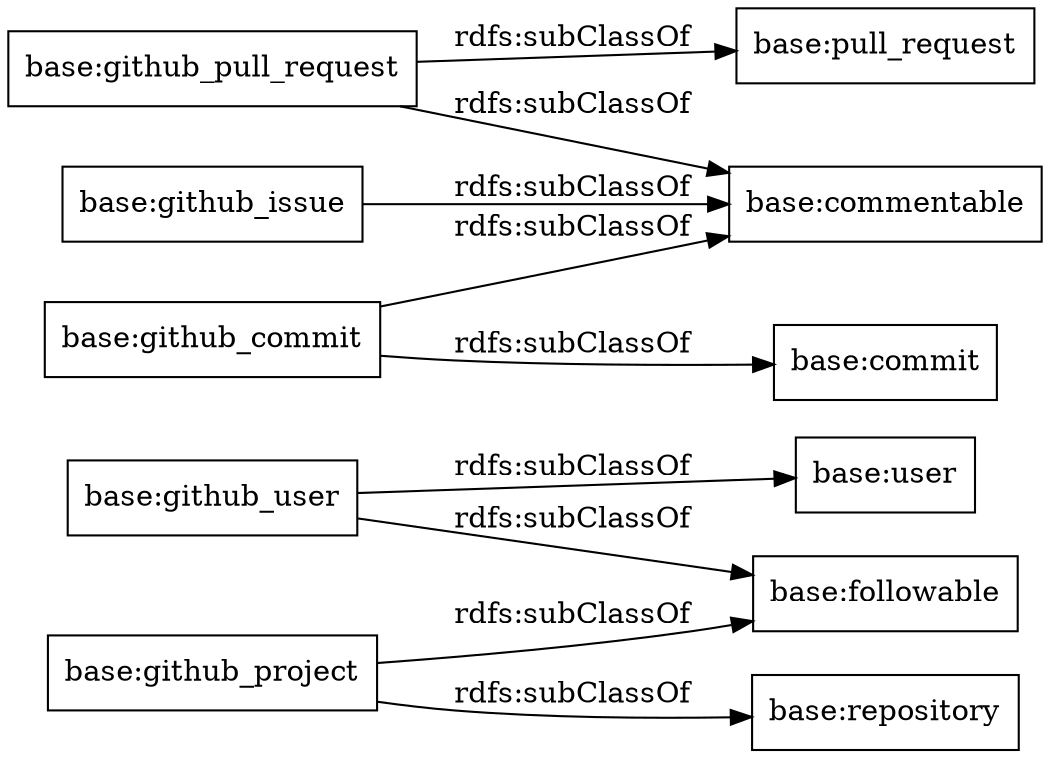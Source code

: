 digraph ar2dtool_diagram { 
rankdir=LR;
size="1000"
node [shape = rectangle, color="black"]; "base:github_user" "base:user" "base:github_issue" "base:commit" "base:github_project" "base:commentable" "base:pull_request" "base:github_pull_request" "base:followable" "base:repository" "base:github_commit" ; /*classes style*/
	"base:github_issue" -> "base:commentable" [ label = "rdfs:subClassOf" ];
	"base:github_commit" -> "base:commentable" [ label = "rdfs:subClassOf" ];
	"base:github_commit" -> "base:commit" [ label = "rdfs:subClassOf" ];
	"base:github_project" -> "base:followable" [ label = "rdfs:subClassOf" ];
	"base:github_project" -> "base:repository" [ label = "rdfs:subClassOf" ];
	"base:github_pull_request" -> "base:pull_request" [ label = "rdfs:subClassOf" ];
	"base:github_pull_request" -> "base:commentable" [ label = "rdfs:subClassOf" ];
	"base:github_user" -> "base:user" [ label = "rdfs:subClassOf" ];
	"base:github_user" -> "base:followable" [ label = "rdfs:subClassOf" ];

}
